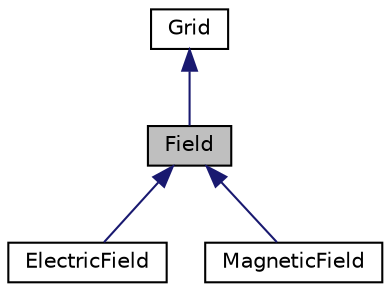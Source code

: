 digraph "Field"
{
 // LATEX_PDF_SIZE
  edge [fontname="Helvetica",fontsize="10",labelfontname="Helvetica",labelfontsize="10"];
  node [fontname="Helvetica",fontsize="10",shape=record];
  Node1 [label="Field",height=0.2,width=0.4,color="black", fillcolor="grey75", style="filled", fontcolor="black",tooltip=" "];
  Node2 -> Node1 [dir="back",color="midnightblue",fontsize="10",style="solid",fontname="Helvetica"];
  Node2 [label="Grid",height=0.2,width=0.4,color="black", fillcolor="white", style="filled",URL="$classGrid.html",tooltip=" "];
  Node1 -> Node3 [dir="back",color="midnightblue",fontsize="10",style="solid",fontname="Helvetica"];
  Node3 [label="ElectricField",height=0.2,width=0.4,color="black", fillcolor="white", style="filled",URL="$classElectricField.html",tooltip=" "];
  Node1 -> Node4 [dir="back",color="midnightblue",fontsize="10",style="solid",fontname="Helvetica"];
  Node4 [label="MagneticField",height=0.2,width=0.4,color="black", fillcolor="white", style="filled",URL="$classMagneticField.html",tooltip=" "];
}
